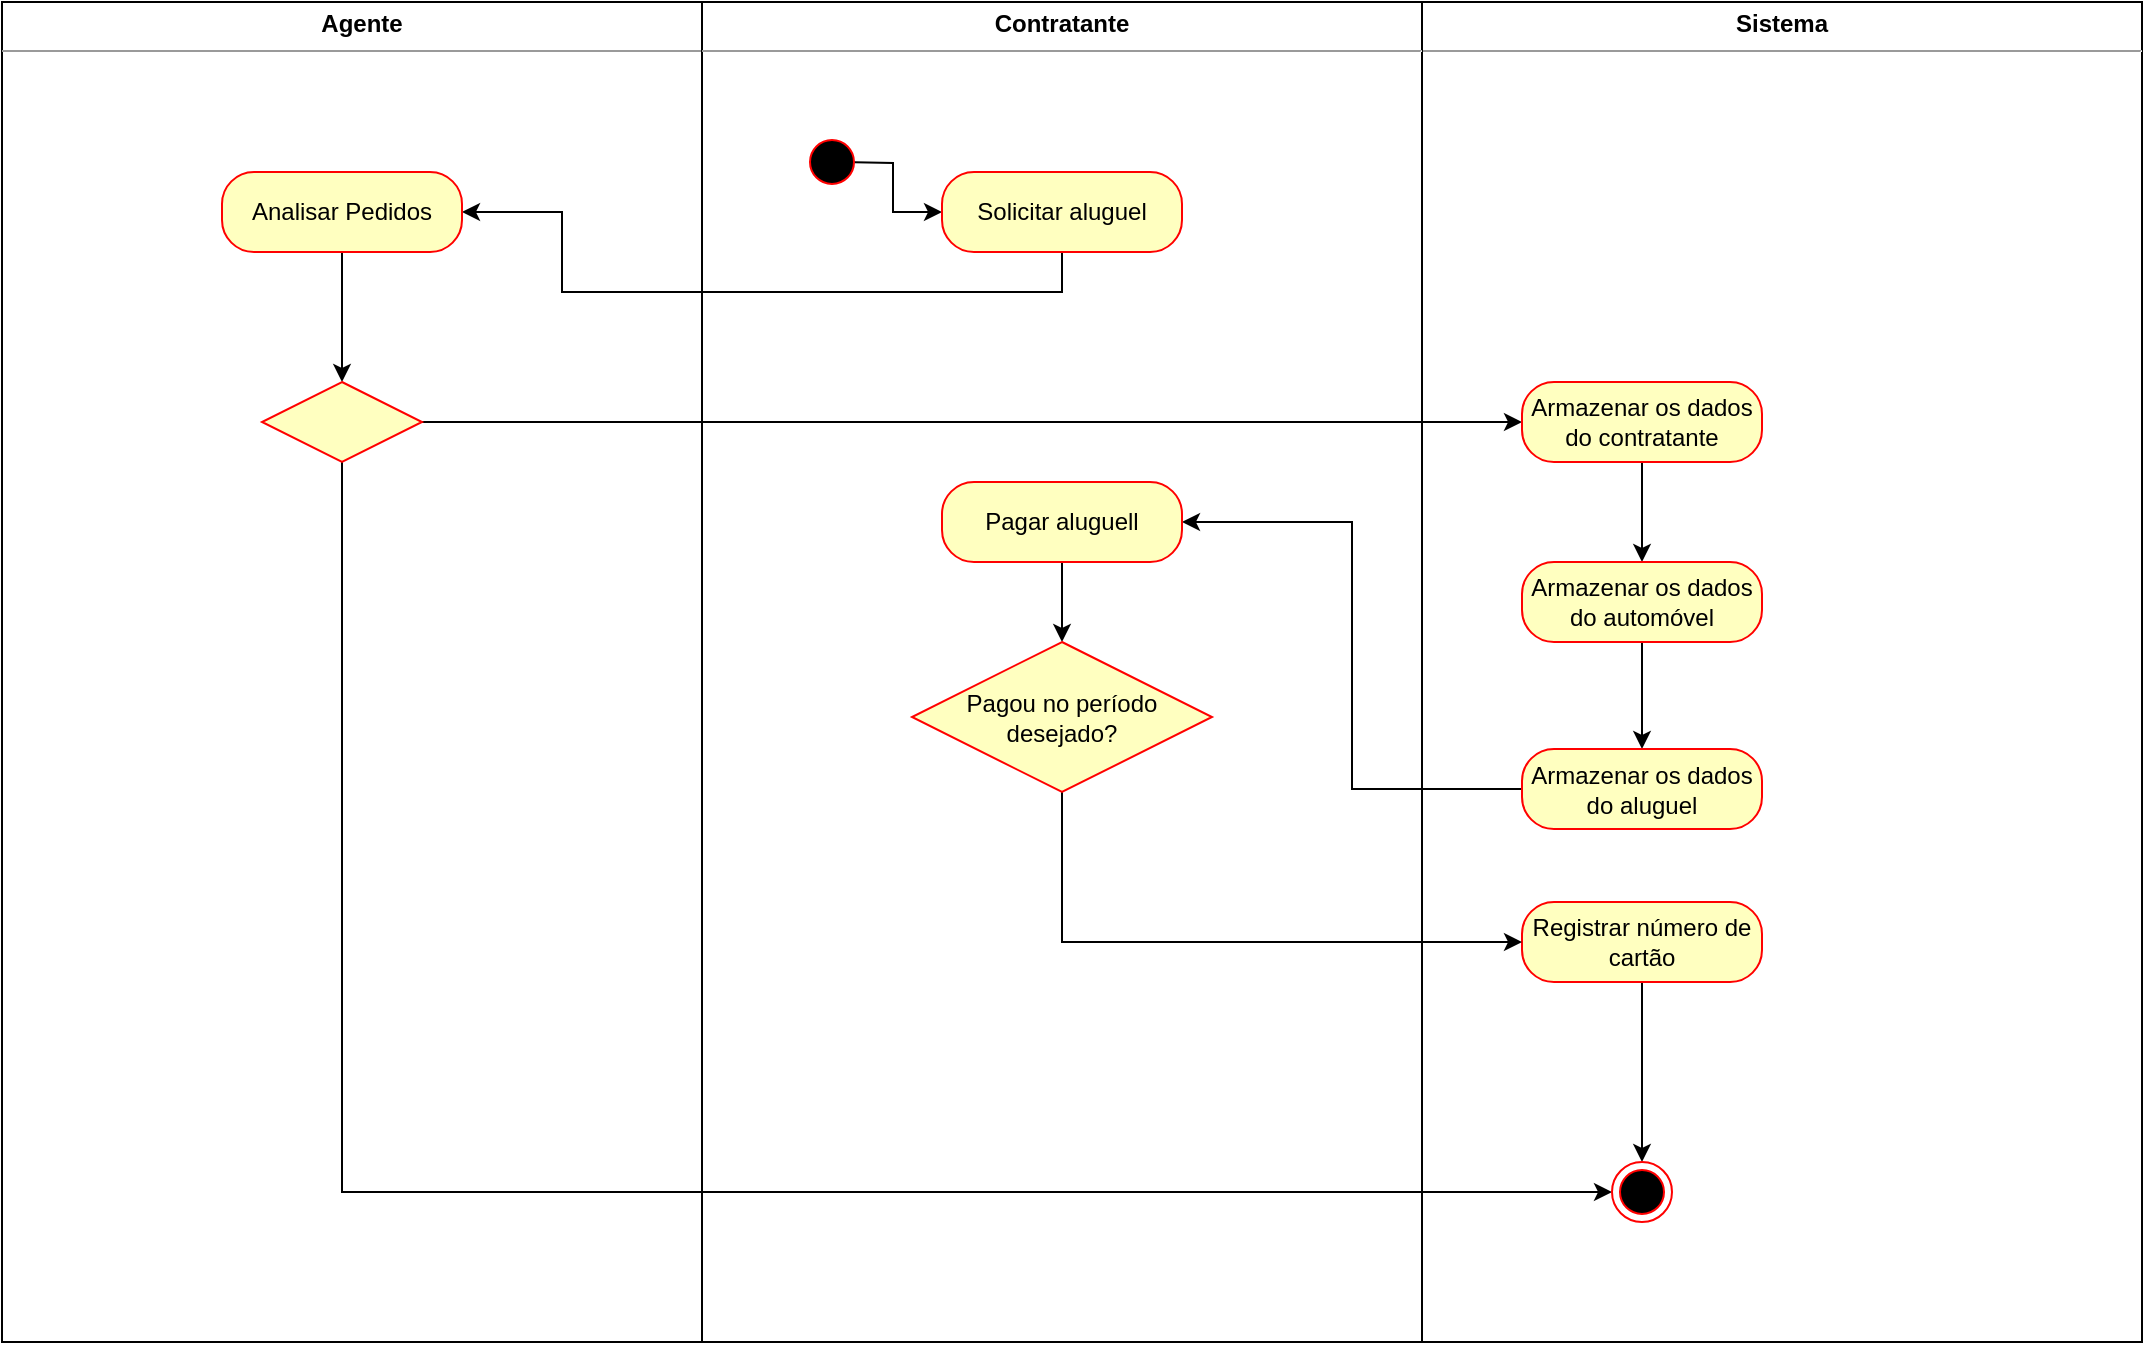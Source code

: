 <mxfile version="16.4.0" type="github">
  <diagram id="Q_LQxlBgSki1LvanxPKW" name="Page-1">
    <mxGraphModel dx="2874" dy="763" grid="1" gridSize="10" guides="1" tooltips="1" connect="1" arrows="1" fold="1" page="1" pageScale="1" pageWidth="1169" pageHeight="827" math="0" shadow="0">
      <root>
        <mxCell id="0" />
        <mxCell id="1" parent="0" />
        <mxCell id="sq4rwOPdEHnDOBXyUKIg-10" value="&lt;p style=&quot;margin: 0px ; margin-top: 4px ; text-align: center&quot;&gt;&lt;b&gt;Agente&lt;/b&gt;&lt;/p&gt;&lt;hr size=&quot;1&quot;&gt;&lt;p style=&quot;margin: 0px ; margin-left: 4px&quot;&gt;&lt;br&gt;&lt;/p&gt;" style="verticalAlign=top;align=left;overflow=fill;fontSize=12;fontFamily=Helvetica;html=1;" vertex="1" parent="1">
          <mxGeometry x="-370" y="40" width="360" height="670" as="geometry" />
        </mxCell>
        <mxCell id="sq4rwOPdEHnDOBXyUKIg-1" value="&lt;p style=&quot;margin: 0px ; margin-top: 4px ; text-align: center&quot;&gt;&lt;b&gt;Sistema&lt;/b&gt;&lt;/p&gt;&lt;hr size=&quot;1&quot;&gt;&lt;p style=&quot;margin: 0px ; margin-left: 4px&quot;&gt;&lt;br&gt;&lt;/p&gt;" style="verticalAlign=top;align=left;overflow=fill;fontSize=12;fontFamily=Helvetica;html=1;" vertex="1" parent="1">
          <mxGeometry x="340" y="40" width="360" height="670" as="geometry" />
        </mxCell>
        <mxCell id="sq4rwOPdEHnDOBXyUKIg-3" value="&lt;p style=&quot;margin: 0px ; margin-top: 4px ; text-align: center&quot;&gt;&lt;b&gt;Contratante&lt;/b&gt;&lt;/p&gt;&lt;hr size=&quot;1&quot;&gt;&lt;p style=&quot;margin: 0px ; margin-left: 4px&quot;&gt;&lt;br&gt;&lt;/p&gt;" style="verticalAlign=top;align=left;overflow=fill;fontSize=12;fontFamily=Helvetica;html=1;" vertex="1" parent="1">
          <mxGeometry x="-20" y="40" width="360" height="670" as="geometry" />
        </mxCell>
        <mxCell id="sq4rwOPdEHnDOBXyUKIg-4" style="edgeStyle=orthogonalEdgeStyle;rounded=0;orthogonalLoop=1;jettySize=auto;html=1;entryX=0;entryY=0.5;entryDx=0;entryDy=0;" edge="1" parent="1" target="sq4rwOPdEHnDOBXyUKIg-7">
          <mxGeometry relative="1" as="geometry">
            <mxPoint x="50" y="120" as="sourcePoint" />
          </mxGeometry>
        </mxCell>
        <mxCell id="sq4rwOPdEHnDOBXyUKIg-5" value="" style="ellipse;html=1;shape=startState;fillColor=#000000;strokeColor=#ff0000;" vertex="1" parent="1">
          <mxGeometry x="30" y="105" width="30" height="30" as="geometry" />
        </mxCell>
        <mxCell id="sq4rwOPdEHnDOBXyUKIg-50" style="edgeStyle=orthogonalEdgeStyle;rounded=0;orthogonalLoop=1;jettySize=auto;html=1;exitX=0.5;exitY=1;exitDx=0;exitDy=0;entryX=1;entryY=0.5;entryDx=0;entryDy=0;" edge="1" parent="1" source="sq4rwOPdEHnDOBXyUKIg-7" target="sq4rwOPdEHnDOBXyUKIg-49">
          <mxGeometry relative="1" as="geometry">
            <Array as="points">
              <mxPoint x="160" y="185" />
              <mxPoint x="-90" y="185" />
              <mxPoint x="-90" y="145" />
            </Array>
          </mxGeometry>
        </mxCell>
        <mxCell id="sq4rwOPdEHnDOBXyUKIg-7" value="Solicitar aluguel" style="rounded=1;whiteSpace=wrap;html=1;arcSize=40;fontColor=#000000;fillColor=#ffffc0;strokeColor=#ff0000;" vertex="1" parent="1">
          <mxGeometry x="100" y="125" width="120" height="40" as="geometry" />
        </mxCell>
        <mxCell id="sq4rwOPdEHnDOBXyUKIg-54" value="" style="edgeStyle=orthogonalEdgeStyle;rounded=0;orthogonalLoop=1;jettySize=auto;html=1;" edge="1" parent="1" source="sq4rwOPdEHnDOBXyUKIg-49" target="sq4rwOPdEHnDOBXyUKIg-51">
          <mxGeometry relative="1" as="geometry" />
        </mxCell>
        <mxCell id="sq4rwOPdEHnDOBXyUKIg-49" value="Analisar Pedidos" style="rounded=1;whiteSpace=wrap;html=1;arcSize=40;fontColor=#000000;fillColor=#ffffc0;strokeColor=#ff0000;" vertex="1" parent="1">
          <mxGeometry x="-260" y="125" width="120" height="40" as="geometry" />
        </mxCell>
        <mxCell id="sq4rwOPdEHnDOBXyUKIg-57" style="edgeStyle=orthogonalEdgeStyle;rounded=0;orthogonalLoop=1;jettySize=auto;html=1;exitX=1;exitY=0.5;exitDx=0;exitDy=0;entryX=0;entryY=0.5;entryDx=0;entryDy=0;" edge="1" parent="1" source="sq4rwOPdEHnDOBXyUKIg-51" target="sq4rwOPdEHnDOBXyUKIg-56">
          <mxGeometry relative="1" as="geometry" />
        </mxCell>
        <mxCell id="sq4rwOPdEHnDOBXyUKIg-75" style="edgeStyle=orthogonalEdgeStyle;rounded=0;orthogonalLoop=1;jettySize=auto;html=1;exitX=0.5;exitY=1;exitDx=0;exitDy=0;entryX=0;entryY=0.5;entryDx=0;entryDy=0;" edge="1" parent="1" source="sq4rwOPdEHnDOBXyUKIg-51" target="sq4rwOPdEHnDOBXyUKIg-73">
          <mxGeometry relative="1" as="geometry" />
        </mxCell>
        <mxCell id="sq4rwOPdEHnDOBXyUKIg-51" value="" style="rhombus;whiteSpace=wrap;html=1;fillColor=#ffffc0;strokeColor=#ff0000;" vertex="1" parent="1">
          <mxGeometry x="-240" y="230" width="80" height="40" as="geometry" />
        </mxCell>
        <mxCell id="sq4rwOPdEHnDOBXyUKIg-59" value="" style="edgeStyle=orthogonalEdgeStyle;rounded=0;orthogonalLoop=1;jettySize=auto;html=1;" edge="1" parent="1" source="sq4rwOPdEHnDOBXyUKIg-56" target="sq4rwOPdEHnDOBXyUKIg-58">
          <mxGeometry relative="1" as="geometry" />
        </mxCell>
        <mxCell id="sq4rwOPdEHnDOBXyUKIg-56" value="Armazenar os dados do contratante" style="rounded=1;whiteSpace=wrap;html=1;arcSize=40;fontColor=#000000;fillColor=#ffffc0;strokeColor=#ff0000;" vertex="1" parent="1">
          <mxGeometry x="390" y="230" width="120" height="40" as="geometry" />
        </mxCell>
        <mxCell id="sq4rwOPdEHnDOBXyUKIg-61" value="" style="edgeStyle=orthogonalEdgeStyle;rounded=0;orthogonalLoop=1;jettySize=auto;html=1;" edge="1" parent="1" source="sq4rwOPdEHnDOBXyUKIg-58" target="sq4rwOPdEHnDOBXyUKIg-60">
          <mxGeometry relative="1" as="geometry" />
        </mxCell>
        <mxCell id="sq4rwOPdEHnDOBXyUKIg-58" value="Armazenar os dados do automóvel" style="rounded=1;whiteSpace=wrap;html=1;arcSize=40;fontColor=#000000;fillColor=#ffffc0;strokeColor=#ff0000;" vertex="1" parent="1">
          <mxGeometry x="390" y="320" width="120" height="40" as="geometry" />
        </mxCell>
        <mxCell id="sq4rwOPdEHnDOBXyUKIg-67" style="edgeStyle=orthogonalEdgeStyle;rounded=0;orthogonalLoop=1;jettySize=auto;html=1;exitX=0;exitY=0.5;exitDx=0;exitDy=0;entryX=1;entryY=0.5;entryDx=0;entryDy=0;" edge="1" parent="1" source="sq4rwOPdEHnDOBXyUKIg-60" target="sq4rwOPdEHnDOBXyUKIg-63">
          <mxGeometry relative="1" as="geometry" />
        </mxCell>
        <mxCell id="sq4rwOPdEHnDOBXyUKIg-60" value="Armazenar os dados do aluguel" style="rounded=1;whiteSpace=wrap;html=1;arcSize=40;fontColor=#000000;fillColor=#ffffc0;strokeColor=#ff0000;" vertex="1" parent="1">
          <mxGeometry x="390" y="413.5" width="120" height="40" as="geometry" />
        </mxCell>
        <mxCell id="sq4rwOPdEHnDOBXyUKIg-71" style="edgeStyle=orthogonalEdgeStyle;rounded=0;orthogonalLoop=1;jettySize=auto;html=1;exitX=0.5;exitY=1;exitDx=0;exitDy=0;entryX=0.5;entryY=0;entryDx=0;entryDy=0;" edge="1" parent="1" source="sq4rwOPdEHnDOBXyUKIg-63" target="sq4rwOPdEHnDOBXyUKIg-70">
          <mxGeometry relative="1" as="geometry" />
        </mxCell>
        <mxCell id="sq4rwOPdEHnDOBXyUKIg-63" value="Pagar aluguell" style="rounded=1;whiteSpace=wrap;html=1;arcSize=40;fontColor=#000000;fillColor=#ffffc0;strokeColor=#ff0000;" vertex="1" parent="1">
          <mxGeometry x="100" y="280" width="120" height="40" as="geometry" />
        </mxCell>
        <mxCell id="sq4rwOPdEHnDOBXyUKIg-74" style="edgeStyle=orthogonalEdgeStyle;rounded=0;orthogonalLoop=1;jettySize=auto;html=1;exitX=0.5;exitY=1;exitDx=0;exitDy=0;entryX=0.5;entryY=0;entryDx=0;entryDy=0;" edge="1" parent="1" source="sq4rwOPdEHnDOBXyUKIg-68" target="sq4rwOPdEHnDOBXyUKIg-73">
          <mxGeometry relative="1" as="geometry" />
        </mxCell>
        <mxCell id="sq4rwOPdEHnDOBXyUKIg-68" value="Registrar número de cartão" style="rounded=1;whiteSpace=wrap;html=1;arcSize=40;fontColor=#000000;fillColor=#ffffc0;strokeColor=#ff0000;" vertex="1" parent="1">
          <mxGeometry x="390" y="490" width="120" height="40" as="geometry" />
        </mxCell>
        <mxCell id="sq4rwOPdEHnDOBXyUKIg-72" style="edgeStyle=orthogonalEdgeStyle;rounded=0;orthogonalLoop=1;jettySize=auto;html=1;exitX=0.5;exitY=1;exitDx=0;exitDy=0;entryX=0;entryY=0.5;entryDx=0;entryDy=0;" edge="1" parent="1" source="sq4rwOPdEHnDOBXyUKIg-70" target="sq4rwOPdEHnDOBXyUKIg-68">
          <mxGeometry relative="1" as="geometry" />
        </mxCell>
        <mxCell id="sq4rwOPdEHnDOBXyUKIg-70" value="Pagou no período desejado?" style="rhombus;whiteSpace=wrap;html=1;fillColor=#ffffc0;strokeColor=#ff0000;" vertex="1" parent="1">
          <mxGeometry x="85" y="360" width="150" height="75" as="geometry" />
        </mxCell>
        <mxCell id="sq4rwOPdEHnDOBXyUKIg-73" value="" style="ellipse;html=1;shape=endState;fillColor=#000000;strokeColor=#ff0000;" vertex="1" parent="1">
          <mxGeometry x="435" y="620" width="30" height="30" as="geometry" />
        </mxCell>
      </root>
    </mxGraphModel>
  </diagram>
</mxfile>
